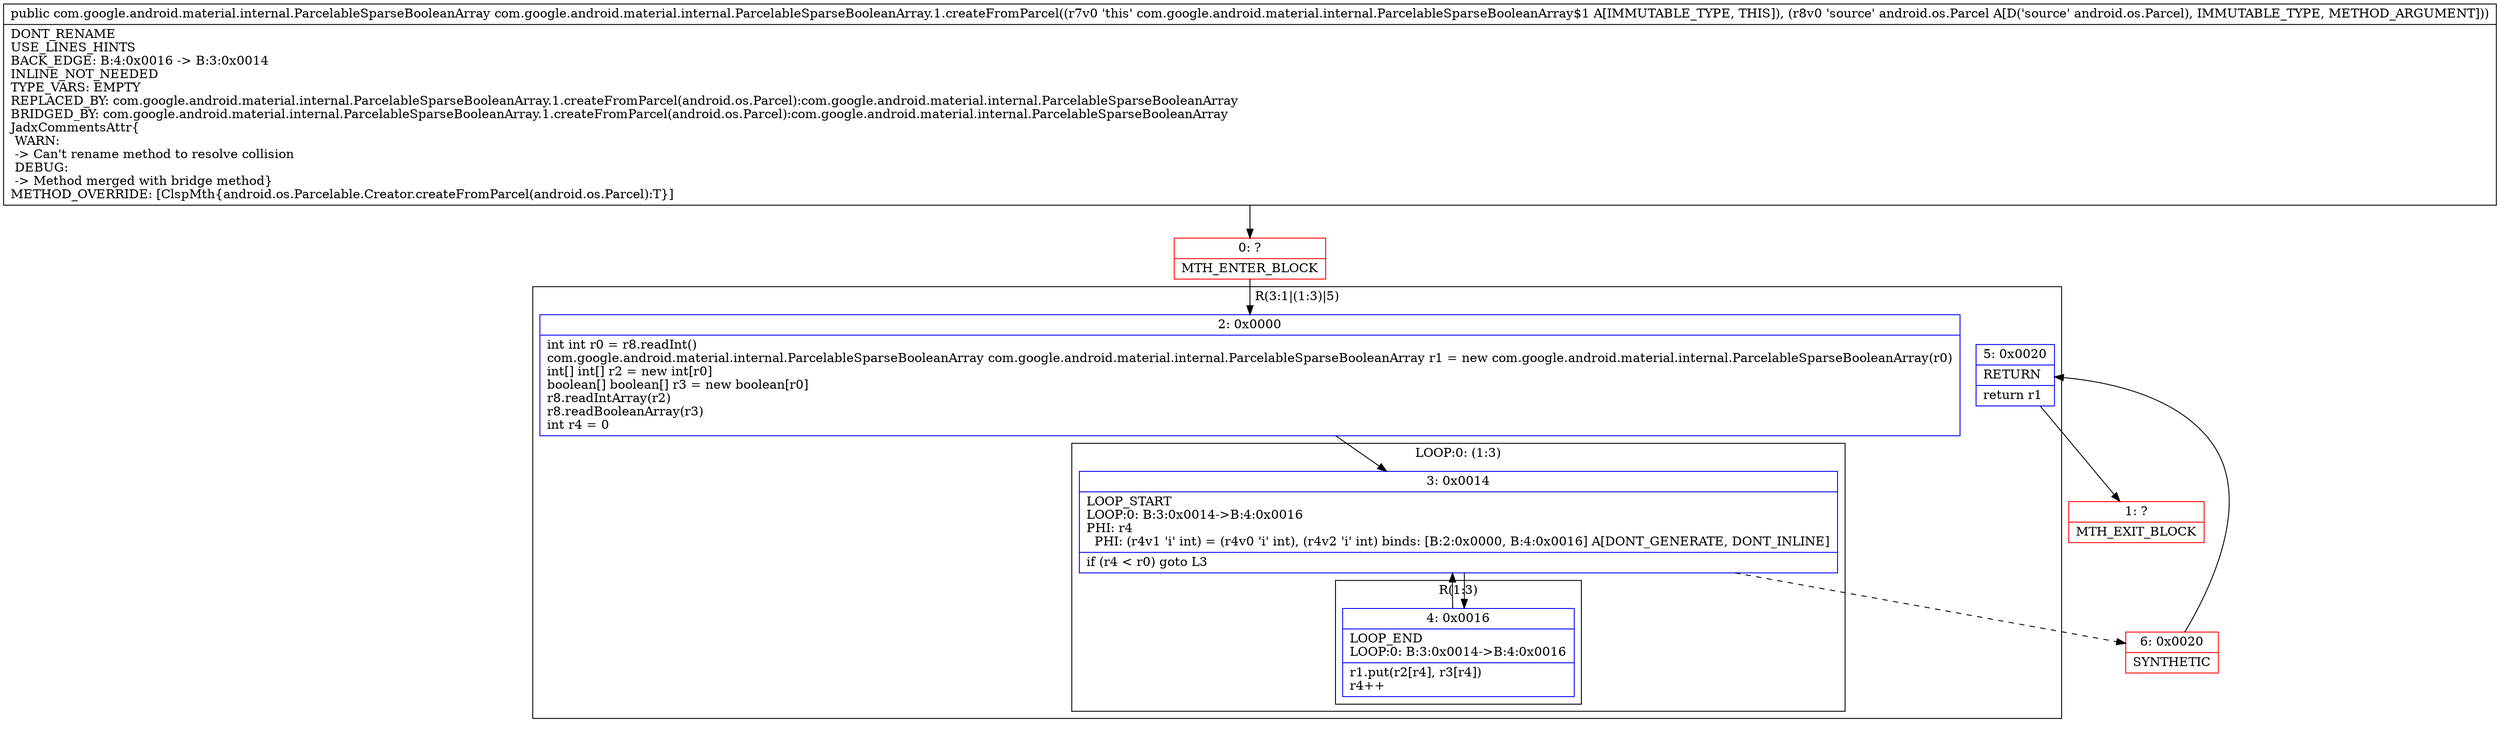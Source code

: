 digraph "CFG forcom.google.android.material.internal.ParcelableSparseBooleanArray.1.createFromParcel(Landroid\/os\/Parcel;)Lcom\/google\/android\/material\/internal\/ParcelableSparseBooleanArray;" {
subgraph cluster_Region_1509275202 {
label = "R(3:1|(1:3)|5)";
node [shape=record,color=blue];
Node_2 [shape=record,label="{2\:\ 0x0000|int int r0 = r8.readInt()\lcom.google.android.material.internal.ParcelableSparseBooleanArray com.google.android.material.internal.ParcelableSparseBooleanArray r1 = new com.google.android.material.internal.ParcelableSparseBooleanArray(r0)\lint[] int[] r2 = new int[r0]\lboolean[] boolean[] r3 = new boolean[r0]\lr8.readIntArray(r2)\lr8.readBooleanArray(r3)\lint r4 = 0\l}"];
subgraph cluster_LoopRegion_1827010326 {
label = "LOOP:0: (1:3)";
node [shape=record,color=blue];
Node_3 [shape=record,label="{3\:\ 0x0014|LOOP_START\lLOOP:0: B:3:0x0014\-\>B:4:0x0016\lPHI: r4 \l  PHI: (r4v1 'i' int) = (r4v0 'i' int), (r4v2 'i' int) binds: [B:2:0x0000, B:4:0x0016] A[DONT_GENERATE, DONT_INLINE]\l|if (r4 \< r0) goto L3\l}"];
subgraph cluster_Region_636837001 {
label = "R(1:3)";
node [shape=record,color=blue];
Node_4 [shape=record,label="{4\:\ 0x0016|LOOP_END\lLOOP:0: B:3:0x0014\-\>B:4:0x0016\l|r1.put(r2[r4], r3[r4])\lr4++\l}"];
}
}
Node_5 [shape=record,label="{5\:\ 0x0020|RETURN\l|return r1\l}"];
}
Node_0 [shape=record,color=red,label="{0\:\ ?|MTH_ENTER_BLOCK\l}"];
Node_6 [shape=record,color=red,label="{6\:\ 0x0020|SYNTHETIC\l}"];
Node_1 [shape=record,color=red,label="{1\:\ ?|MTH_EXIT_BLOCK\l}"];
MethodNode[shape=record,label="{public com.google.android.material.internal.ParcelableSparseBooleanArray com.google.android.material.internal.ParcelableSparseBooleanArray.1.createFromParcel((r7v0 'this' com.google.android.material.internal.ParcelableSparseBooleanArray$1 A[IMMUTABLE_TYPE, THIS]), (r8v0 'source' android.os.Parcel A[D('source' android.os.Parcel), IMMUTABLE_TYPE, METHOD_ARGUMENT]))  | DONT_RENAME\lUSE_LINES_HINTS\lBACK_EDGE: B:4:0x0016 \-\> B:3:0x0014\lINLINE_NOT_NEEDED\lTYPE_VARS: EMPTY\lREPLACED_BY: com.google.android.material.internal.ParcelableSparseBooleanArray.1.createFromParcel(android.os.Parcel):com.google.android.material.internal.ParcelableSparseBooleanArray\lBRIDGED_BY: com.google.android.material.internal.ParcelableSparseBooleanArray.1.createFromParcel(android.os.Parcel):com.google.android.material.internal.ParcelableSparseBooleanArray\lJadxCommentsAttr\{\l WARN: \l \-\> Can't rename method to resolve collision\l DEBUG: \l \-\> Method merged with bridge method\}\lMETHOD_OVERRIDE: [ClspMth\{android.os.Parcelable.Creator.createFromParcel(android.os.Parcel):T\}]\l}"];
MethodNode -> Node_0;Node_2 -> Node_3;
Node_3 -> Node_4;
Node_3 -> Node_6[style=dashed];
Node_4 -> Node_3;
Node_5 -> Node_1;
Node_0 -> Node_2;
Node_6 -> Node_5;
}

